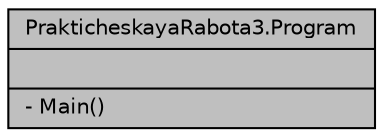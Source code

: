 digraph "PrakticheskayaRabota3.Program"
{
 // LATEX_PDF_SIZE
  edge [fontname="Helvetica",fontsize="10",labelfontname="Helvetica",labelfontsize="10"];
  node [fontname="Helvetica",fontsize="10",shape=record];
  Node1 [label="{PrakticheskayaRabota3.Program\n||- Main()\l}",height=0.2,width=0.4,color="black", fillcolor="grey75", style="filled", fontcolor="black",tooltip=" "];
}
